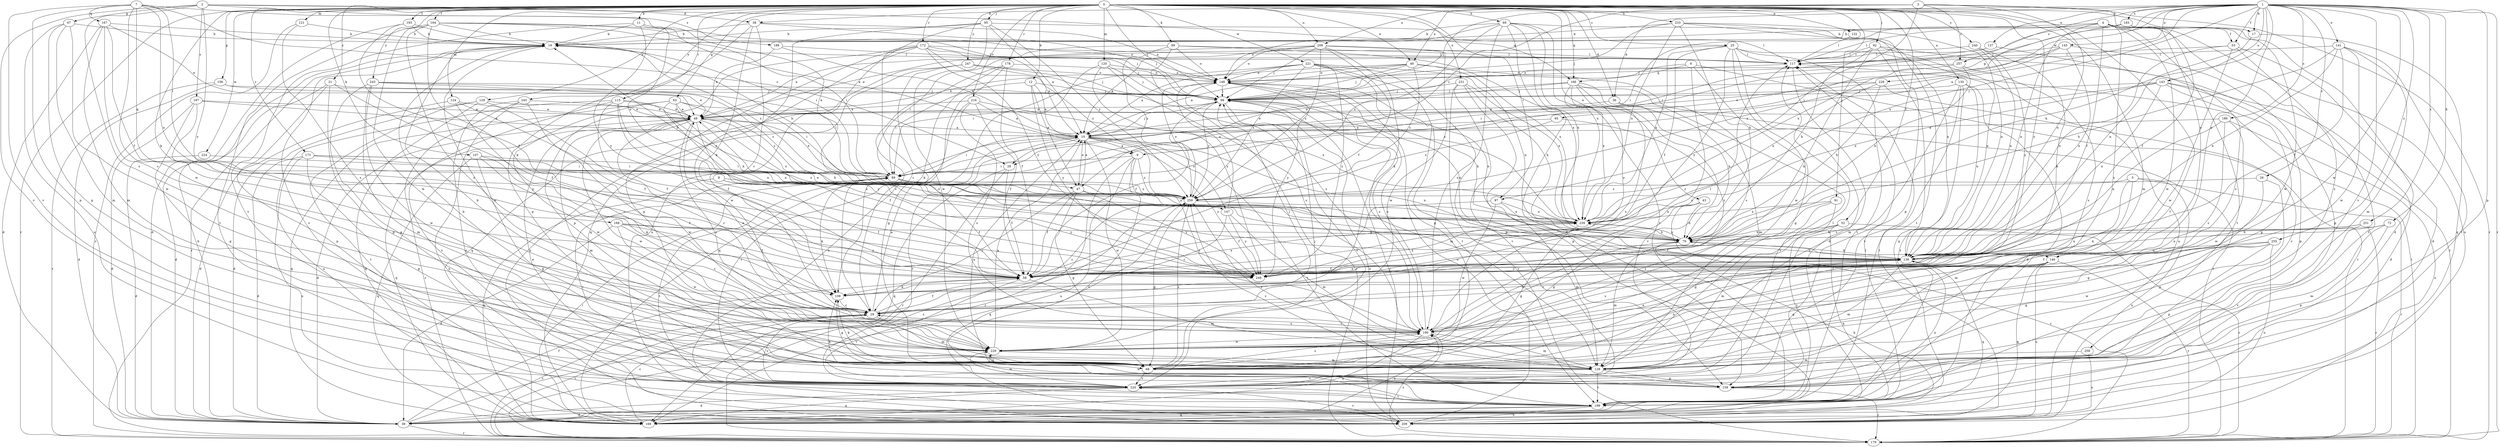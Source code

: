strict digraph  {
0;
1;
2;
3;
4;
5;
6;
7;
8;
9;
10;
11;
12;
17;
19;
21;
25;
26;
28;
29;
36;
38;
39;
43;
46;
47;
48;
52;
53;
58;
63;
65;
67;
68;
69;
72;
79;
87;
89;
91;
92;
95;
98;
99;
107;
108;
115;
117;
120;
121;
124;
128;
129;
130;
132;
137;
138;
141;
143;
145;
146;
147;
148;
156;
159;
166;
167;
168;
169;
172;
173;
178;
179;
183;
186;
187;
188;
190;
193;
194;
199;
208;
209;
216;
220;
221;
224;
228;
229;
231;
233;
239;
240;
243;
245;
247;
249;
251;
255;
257;
258;
259;
0 -> 11  [label=b];
0 -> 12  [label=b];
0 -> 17  [label=b];
0 -> 21  [label=c];
0 -> 25  [label=c];
0 -> 36  [label=d];
0 -> 43  [label=e];
0 -> 46  [label=e];
0 -> 52  [label=f];
0 -> 63  [label=g];
0 -> 69  [label=h];
0 -> 87  [label=i];
0 -> 91  [label=j];
0 -> 92  [label=j];
0 -> 95  [label=j];
0 -> 98  [label=j];
0 -> 99  [label=k];
0 -> 107  [label=k];
0 -> 108  [label=k];
0 -> 115  [label=l];
0 -> 120  [label=m];
0 -> 121  [label=m];
0 -> 124  [label=m];
0 -> 128  [label=m];
0 -> 129  [label=n];
0 -> 130  [label=n];
0 -> 132  [label=n];
0 -> 156  [label=p];
0 -> 166  [label=q];
0 -> 172  [label=r];
0 -> 173  [label=r];
0 -> 178  [label=r];
0 -> 179  [label=r];
0 -> 193  [label=t];
0 -> 194  [label=t];
0 -> 199  [label=t];
0 -> 208  [label=u];
0 -> 216  [label=v];
0 -> 221  [label=w];
0 -> 224  [label=w];
0 -> 231  [label=x];
0 -> 233  [label=x];
0 -> 240  [label=y];
0 -> 243  [label=y];
0 -> 245  [label=y];
0 -> 247  [label=y];
0 -> 249  [label=y];
1 -> 9  [label=a];
1 -> 17  [label=b];
1 -> 26  [label=c];
1 -> 36  [label=d];
1 -> 53  [label=f];
1 -> 65  [label=g];
1 -> 72  [label=h];
1 -> 79  [label=h];
1 -> 98  [label=j];
1 -> 137  [label=n];
1 -> 141  [label=o];
1 -> 143  [label=o];
1 -> 145  [label=o];
1 -> 146  [label=o];
1 -> 159  [label=p];
1 -> 179  [label=r];
1 -> 183  [label=s];
1 -> 186  [label=s];
1 -> 220  [label=v];
1 -> 228  [label=w];
1 -> 229  [label=w];
1 -> 239  [label=x];
1 -> 251  [label=z];
1 -> 255  [label=z];
1 -> 257  [label=z];
2 -> 38  [label=d];
2 -> 67  [label=g];
2 -> 166  [label=q];
2 -> 187  [label=s];
2 -> 188  [label=s];
2 -> 190  [label=s];
2 -> 220  [label=v];
2 -> 249  [label=y];
3 -> 28  [label=c];
3 -> 38  [label=d];
3 -> 46  [label=e];
3 -> 87  [label=i];
3 -> 138  [label=n];
3 -> 146  [label=o];
3 -> 179  [label=r];
3 -> 208  [label=u];
3 -> 257  [label=z];
4 -> 19  [label=b];
4 -> 53  [label=f];
4 -> 58  [label=f];
4 -> 89  [label=i];
4 -> 117  [label=l];
4 -> 138  [label=n];
4 -> 190  [label=s];
4 -> 199  [label=t];
4 -> 209  [label=u];
4 -> 229  [label=w];
4 -> 258  [label=z];
5 -> 108  [label=k];
5 -> 128  [label=m];
5 -> 179  [label=r];
5 -> 209  [label=u];
5 -> 259  [label=z];
6 -> 47  [label=e];
6 -> 68  [label=g];
6 -> 166  [label=q];
6 -> 179  [label=r];
6 -> 190  [label=s];
7 -> 9  [label=a];
7 -> 28  [label=c];
7 -> 89  [label=i];
7 -> 146  [label=o];
7 -> 159  [label=p];
7 -> 167  [label=q];
7 -> 168  [label=q];
7 -> 220  [label=v];
7 -> 229  [label=w];
8 -> 58  [label=f];
8 -> 169  [label=q];
8 -> 249  [label=y];
8 -> 259  [label=z];
9 -> 89  [label=i];
9 -> 179  [label=r];
9 -> 190  [label=s];
9 -> 199  [label=t];
9 -> 209  [label=u];
9 -> 259  [label=z];
10 -> 9  [label=a];
10 -> 28  [label=c];
10 -> 47  [label=e];
10 -> 89  [label=i];
10 -> 98  [label=j];
10 -> 138  [label=n];
10 -> 147  [label=o];
10 -> 199  [label=t];
10 -> 220  [label=v];
10 -> 229  [label=w];
10 -> 249  [label=y];
11 -> 19  [label=b];
11 -> 47  [label=e];
11 -> 147  [label=o];
11 -> 220  [label=v];
11 -> 249  [label=y];
12 -> 10  [label=a];
12 -> 47  [label=e];
12 -> 89  [label=i];
12 -> 98  [label=j];
12 -> 249  [label=y];
17 -> 138  [label=n];
17 -> 169  [label=q];
19 -> 117  [label=l];
19 -> 179  [label=r];
19 -> 220  [label=v];
19 -> 229  [label=w];
19 -> 259  [label=z];
21 -> 39  [label=d];
21 -> 58  [label=f];
21 -> 68  [label=g];
21 -> 98  [label=j];
21 -> 159  [label=p];
25 -> 39  [label=d];
25 -> 48  [label=e];
25 -> 58  [label=f];
25 -> 117  [label=l];
25 -> 138  [label=n];
25 -> 199  [label=t];
25 -> 229  [label=w];
25 -> 239  [label=x];
25 -> 249  [label=y];
26 -> 68  [label=g];
26 -> 159  [label=p];
26 -> 259  [label=z];
28 -> 58  [label=f];
28 -> 169  [label=q];
28 -> 179  [label=r];
29 -> 10  [label=a];
29 -> 48  [label=e];
29 -> 58  [label=f];
29 -> 98  [label=j];
29 -> 117  [label=l];
29 -> 128  [label=m];
29 -> 179  [label=r];
29 -> 190  [label=s];
36 -> 48  [label=e];
36 -> 79  [label=h];
36 -> 220  [label=v];
38 -> 19  [label=b];
38 -> 29  [label=c];
38 -> 98  [label=j];
38 -> 108  [label=k];
38 -> 148  [label=o];
38 -> 159  [label=p];
39 -> 19  [label=b];
39 -> 58  [label=f];
39 -> 179  [label=r];
39 -> 259  [label=z];
43 -> 68  [label=g];
43 -> 79  [label=h];
43 -> 179  [label=r];
43 -> 239  [label=x];
46 -> 10  [label=a];
46 -> 48  [label=e];
46 -> 98  [label=j];
46 -> 148  [label=o];
46 -> 190  [label=s];
46 -> 239  [label=x];
46 -> 259  [label=z];
47 -> 10  [label=a];
47 -> 29  [label=c];
47 -> 58  [label=f];
47 -> 68  [label=g];
47 -> 239  [label=x];
47 -> 249  [label=y];
48 -> 10  [label=a];
48 -> 29  [label=c];
48 -> 39  [label=d];
48 -> 58  [label=f];
48 -> 79  [label=h];
48 -> 128  [label=m];
48 -> 169  [label=q];
48 -> 190  [label=s];
48 -> 229  [label=w];
48 -> 239  [label=x];
52 -> 58  [label=f];
52 -> 79  [label=h];
52 -> 128  [label=m];
52 -> 169  [label=q];
52 -> 179  [label=r];
53 -> 39  [label=d];
53 -> 117  [label=l];
53 -> 138  [label=n];
53 -> 199  [label=t];
53 -> 229  [label=w];
58 -> 108  [label=k];
58 -> 128  [label=m];
58 -> 138  [label=n];
58 -> 199  [label=t];
58 -> 239  [label=x];
63 -> 48  [label=e];
63 -> 79  [label=h];
63 -> 89  [label=i];
63 -> 138  [label=n];
63 -> 169  [label=q];
63 -> 229  [label=w];
63 -> 259  [label=z];
65 -> 10  [label=a];
65 -> 249  [label=y];
65 -> 259  [label=z];
67 -> 19  [label=b];
67 -> 68  [label=g];
67 -> 128  [label=m];
67 -> 209  [label=u];
67 -> 229  [label=w];
68 -> 10  [label=a];
68 -> 98  [label=j];
68 -> 108  [label=k];
68 -> 138  [label=n];
68 -> 190  [label=s];
68 -> 220  [label=v];
68 -> 259  [label=z];
69 -> 19  [label=b];
69 -> 39  [label=d];
69 -> 79  [label=h];
69 -> 138  [label=n];
69 -> 148  [label=o];
69 -> 190  [label=s];
69 -> 199  [label=t];
69 -> 239  [label=x];
69 -> 259  [label=z];
72 -> 79  [label=h];
72 -> 128  [label=m];
72 -> 138  [label=n];
72 -> 159  [label=p];
79 -> 48  [label=e];
79 -> 128  [label=m];
79 -> 138  [label=n];
79 -> 239  [label=x];
87 -> 58  [label=f];
87 -> 128  [label=m];
87 -> 229  [label=w];
87 -> 239  [label=x];
89 -> 48  [label=e];
89 -> 58  [label=f];
89 -> 108  [label=k];
89 -> 199  [label=t];
89 -> 259  [label=z];
91 -> 68  [label=g];
91 -> 190  [label=s];
91 -> 199  [label=t];
91 -> 239  [label=x];
92 -> 79  [label=h];
92 -> 108  [label=k];
92 -> 117  [label=l];
92 -> 169  [label=q];
92 -> 179  [label=r];
92 -> 209  [label=u];
95 -> 10  [label=a];
95 -> 19  [label=b];
95 -> 117  [label=l];
95 -> 169  [label=q];
95 -> 209  [label=u];
95 -> 229  [label=w];
95 -> 259  [label=z];
98 -> 48  [label=e];
98 -> 58  [label=f];
98 -> 79  [label=h];
98 -> 128  [label=m];
98 -> 138  [label=n];
98 -> 209  [label=u];
98 -> 220  [label=v];
98 -> 259  [label=z];
99 -> 48  [label=e];
99 -> 117  [label=l];
99 -> 148  [label=o];
99 -> 190  [label=s];
99 -> 239  [label=x];
99 -> 259  [label=z];
107 -> 58  [label=f];
107 -> 68  [label=g];
107 -> 89  [label=i];
107 -> 108  [label=k];
107 -> 169  [label=q];
108 -> 29  [label=c];
108 -> 68  [label=g];
115 -> 48  [label=e];
115 -> 58  [label=f];
115 -> 138  [label=n];
115 -> 209  [label=u];
115 -> 220  [label=v];
115 -> 249  [label=y];
115 -> 259  [label=z];
117 -> 148  [label=o];
117 -> 220  [label=v];
120 -> 68  [label=g];
120 -> 98  [label=j];
120 -> 148  [label=o];
120 -> 190  [label=s];
120 -> 249  [label=y];
121 -> 19  [label=b];
121 -> 179  [label=r];
121 -> 190  [label=s];
124 -> 29  [label=c];
124 -> 39  [label=d];
124 -> 48  [label=e];
124 -> 58  [label=f];
128 -> 19  [label=b];
128 -> 117  [label=l];
128 -> 159  [label=p];
128 -> 199  [label=t];
128 -> 220  [label=v];
128 -> 259  [label=z];
129 -> 39  [label=d];
129 -> 48  [label=e];
129 -> 58  [label=f];
129 -> 169  [label=q];
129 -> 199  [label=t];
130 -> 39  [label=d];
130 -> 98  [label=j];
130 -> 128  [label=m];
130 -> 138  [label=n];
130 -> 199  [label=t];
130 -> 220  [label=v];
132 -> 117  [label=l];
137 -> 98  [label=j];
137 -> 117  [label=l];
137 -> 190  [label=s];
138 -> 58  [label=f];
138 -> 79  [label=h];
138 -> 128  [label=m];
138 -> 169  [label=q];
138 -> 190  [label=s];
138 -> 249  [label=y];
141 -> 58  [label=f];
141 -> 79  [label=h];
141 -> 117  [label=l];
141 -> 128  [label=m];
141 -> 138  [label=n];
141 -> 199  [label=t];
141 -> 229  [label=w];
143 -> 39  [label=d];
143 -> 68  [label=g];
143 -> 89  [label=i];
143 -> 98  [label=j];
143 -> 138  [label=n];
143 -> 159  [label=p];
143 -> 239  [label=x];
145 -> 89  [label=i];
145 -> 117  [label=l];
145 -> 138  [label=n];
145 -> 159  [label=p];
145 -> 259  [label=z];
146 -> 29  [label=c];
146 -> 58  [label=f];
146 -> 68  [label=g];
146 -> 169  [label=q];
146 -> 179  [label=r];
146 -> 209  [label=u];
147 -> 29  [label=c];
147 -> 128  [label=m];
147 -> 148  [label=o];
147 -> 249  [label=y];
148 -> 98  [label=j];
148 -> 138  [label=n];
148 -> 179  [label=r];
148 -> 190  [label=s];
148 -> 249  [label=y];
156 -> 39  [label=d];
156 -> 48  [label=e];
156 -> 98  [label=j];
156 -> 179  [label=r];
159 -> 108  [label=k];
159 -> 179  [label=r];
159 -> 229  [label=w];
159 -> 259  [label=z];
166 -> 10  [label=a];
166 -> 98  [label=j];
166 -> 128  [label=m];
166 -> 179  [label=r];
166 -> 190  [label=s];
166 -> 220  [label=v];
166 -> 239  [label=x];
166 -> 249  [label=y];
167 -> 19  [label=b];
167 -> 29  [label=c];
167 -> 39  [label=d];
167 -> 48  [label=e];
167 -> 58  [label=f];
167 -> 128  [label=m];
168 -> 29  [label=c];
168 -> 39  [label=d];
168 -> 58  [label=f];
168 -> 79  [label=h];
168 -> 229  [label=w];
168 -> 249  [label=y];
169 -> 29  [label=c];
169 -> 89  [label=i];
169 -> 117  [label=l];
169 -> 190  [label=s];
172 -> 10  [label=a];
172 -> 29  [label=c];
172 -> 68  [label=g];
172 -> 98  [label=j];
172 -> 117  [label=l];
172 -> 159  [label=p];
172 -> 229  [label=w];
172 -> 249  [label=y];
172 -> 259  [label=z];
173 -> 39  [label=d];
173 -> 68  [label=g];
173 -> 89  [label=i];
173 -> 209  [label=u];
173 -> 239  [label=x];
173 -> 259  [label=z];
178 -> 58  [label=f];
178 -> 108  [label=k];
178 -> 148  [label=o];
178 -> 169  [label=q];
178 -> 209  [label=u];
179 -> 29  [label=c];
179 -> 117  [label=l];
179 -> 190  [label=s];
183 -> 19  [label=b];
183 -> 39  [label=d];
183 -> 58  [label=f];
183 -> 89  [label=i];
183 -> 229  [label=w];
183 -> 239  [label=x];
186 -> 10  [label=a];
186 -> 29  [label=c];
186 -> 138  [label=n];
186 -> 209  [label=u];
186 -> 229  [label=w];
187 -> 10  [label=a];
187 -> 39  [label=d];
187 -> 48  [label=e];
187 -> 68  [label=g];
187 -> 249  [label=y];
188 -> 10  [label=a];
188 -> 48  [label=e];
188 -> 117  [label=l];
190 -> 29  [label=c];
190 -> 79  [label=h];
190 -> 128  [label=m];
190 -> 148  [label=o];
190 -> 169  [label=q];
190 -> 229  [label=w];
193 -> 19  [label=b];
193 -> 39  [label=d];
193 -> 58  [label=f];
193 -> 89  [label=i];
194 -> 19  [label=b];
194 -> 89  [label=i];
194 -> 98  [label=j];
194 -> 108  [label=k];
194 -> 148  [label=o];
194 -> 190  [label=s];
194 -> 199  [label=t];
194 -> 229  [label=w];
199 -> 39  [label=d];
199 -> 138  [label=n];
199 -> 169  [label=q];
199 -> 209  [label=u];
208 -> 10  [label=a];
208 -> 58  [label=f];
208 -> 89  [label=i];
208 -> 98  [label=j];
208 -> 108  [label=k];
208 -> 117  [label=l];
208 -> 148  [label=o];
208 -> 229  [label=w];
208 -> 259  [label=z];
209 -> 79  [label=h];
209 -> 98  [label=j];
209 -> 117  [label=l];
209 -> 148  [label=o];
209 -> 220  [label=v];
216 -> 10  [label=a];
216 -> 48  [label=e];
216 -> 58  [label=f];
216 -> 190  [label=s];
216 -> 199  [label=t];
216 -> 239  [label=x];
220 -> 29  [label=c];
220 -> 39  [label=d];
220 -> 48  [label=e];
220 -> 89  [label=i];
220 -> 169  [label=q];
220 -> 199  [label=t];
220 -> 229  [label=w];
221 -> 10  [label=a];
221 -> 68  [label=g];
221 -> 89  [label=i];
221 -> 138  [label=n];
221 -> 148  [label=o];
221 -> 159  [label=p];
221 -> 199  [label=t];
221 -> 249  [label=y];
221 -> 259  [label=z];
224 -> 39  [label=d];
224 -> 89  [label=i];
228 -> 48  [label=e];
228 -> 79  [label=h];
228 -> 98  [label=j];
228 -> 220  [label=v];
228 -> 239  [label=x];
229 -> 10  [label=a];
229 -> 19  [label=b];
229 -> 68  [label=g];
229 -> 128  [label=m];
229 -> 138  [label=n];
231 -> 79  [label=h];
231 -> 98  [label=j];
231 -> 159  [label=p];
231 -> 179  [label=r];
231 -> 220  [label=v];
231 -> 239  [label=x];
233 -> 19  [label=b];
233 -> 79  [label=h];
233 -> 98  [label=j];
233 -> 138  [label=n];
233 -> 159  [label=p];
233 -> 199  [label=t];
233 -> 239  [label=x];
239 -> 19  [label=b];
239 -> 68  [label=g];
239 -> 79  [label=h];
240 -> 108  [label=k];
240 -> 117  [label=l];
240 -> 138  [label=n];
240 -> 249  [label=y];
243 -> 68  [label=g];
243 -> 89  [label=i];
243 -> 98  [label=j];
243 -> 128  [label=m];
243 -> 229  [label=w];
243 -> 259  [label=z];
245 -> 48  [label=e];
245 -> 179  [label=r];
245 -> 209  [label=u];
245 -> 220  [label=v];
245 -> 229  [label=w];
247 -> 29  [label=c];
247 -> 98  [label=j];
247 -> 148  [label=o];
247 -> 169  [label=q];
247 -> 209  [label=u];
247 -> 239  [label=x];
249 -> 239  [label=x];
251 -> 79  [label=h];
251 -> 138  [label=n];
251 -> 179  [label=r];
251 -> 220  [label=v];
255 -> 58  [label=f];
255 -> 68  [label=g];
255 -> 138  [label=n];
255 -> 159  [label=p];
255 -> 209  [label=u];
255 -> 229  [label=w];
257 -> 79  [label=h];
257 -> 89  [label=i];
257 -> 148  [label=o];
257 -> 190  [label=s];
258 -> 128  [label=m];
258 -> 209  [label=u];
259 -> 19  [label=b];
259 -> 29  [label=c];
259 -> 68  [label=g];
259 -> 148  [label=o];
259 -> 169  [label=q];
259 -> 239  [label=x];
}
